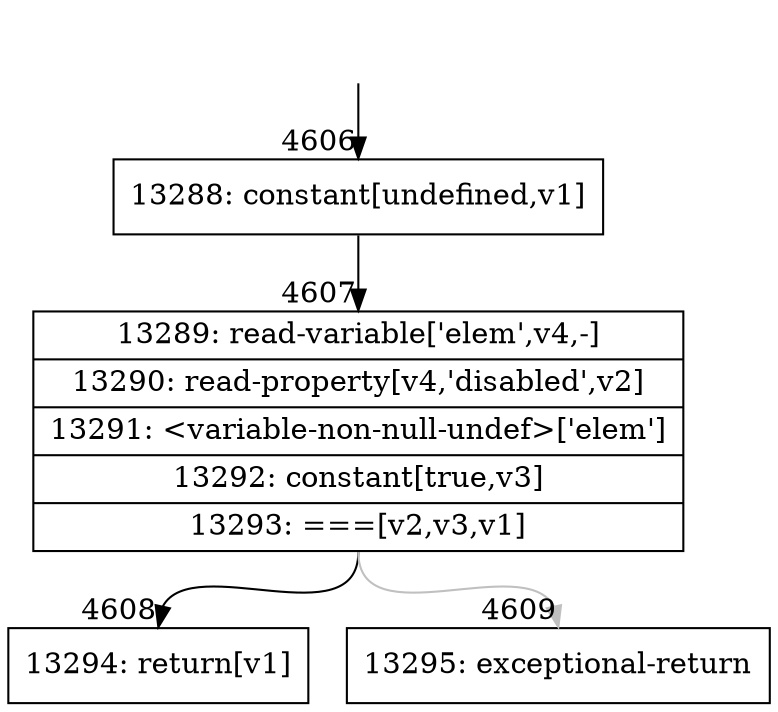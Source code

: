 digraph {
rankdir="TD"
BB_entry302[shape=none,label=""];
BB_entry302 -> BB4606 [tailport=s, headport=n, headlabel="    4606"]
BB4606 [shape=record label="{13288: constant[undefined,v1]}" ] 
BB4606 -> BB4607 [tailport=s, headport=n, headlabel="      4607"]
BB4607 [shape=record label="{13289: read-variable['elem',v4,-]|13290: read-property[v4,'disabled',v2]|13291: \<variable-non-null-undef\>['elem']|13292: constant[true,v3]|13293: ===[v2,v3,v1]}" ] 
BB4607 -> BB4608 [tailport=s, headport=n, headlabel="      4608"]
BB4607 -> BB4609 [tailport=s, headport=n, color=gray, headlabel="      4609"]
BB4608 [shape=record label="{13294: return[v1]}" ] 
BB4609 [shape=record label="{13295: exceptional-return}" ] 
}
